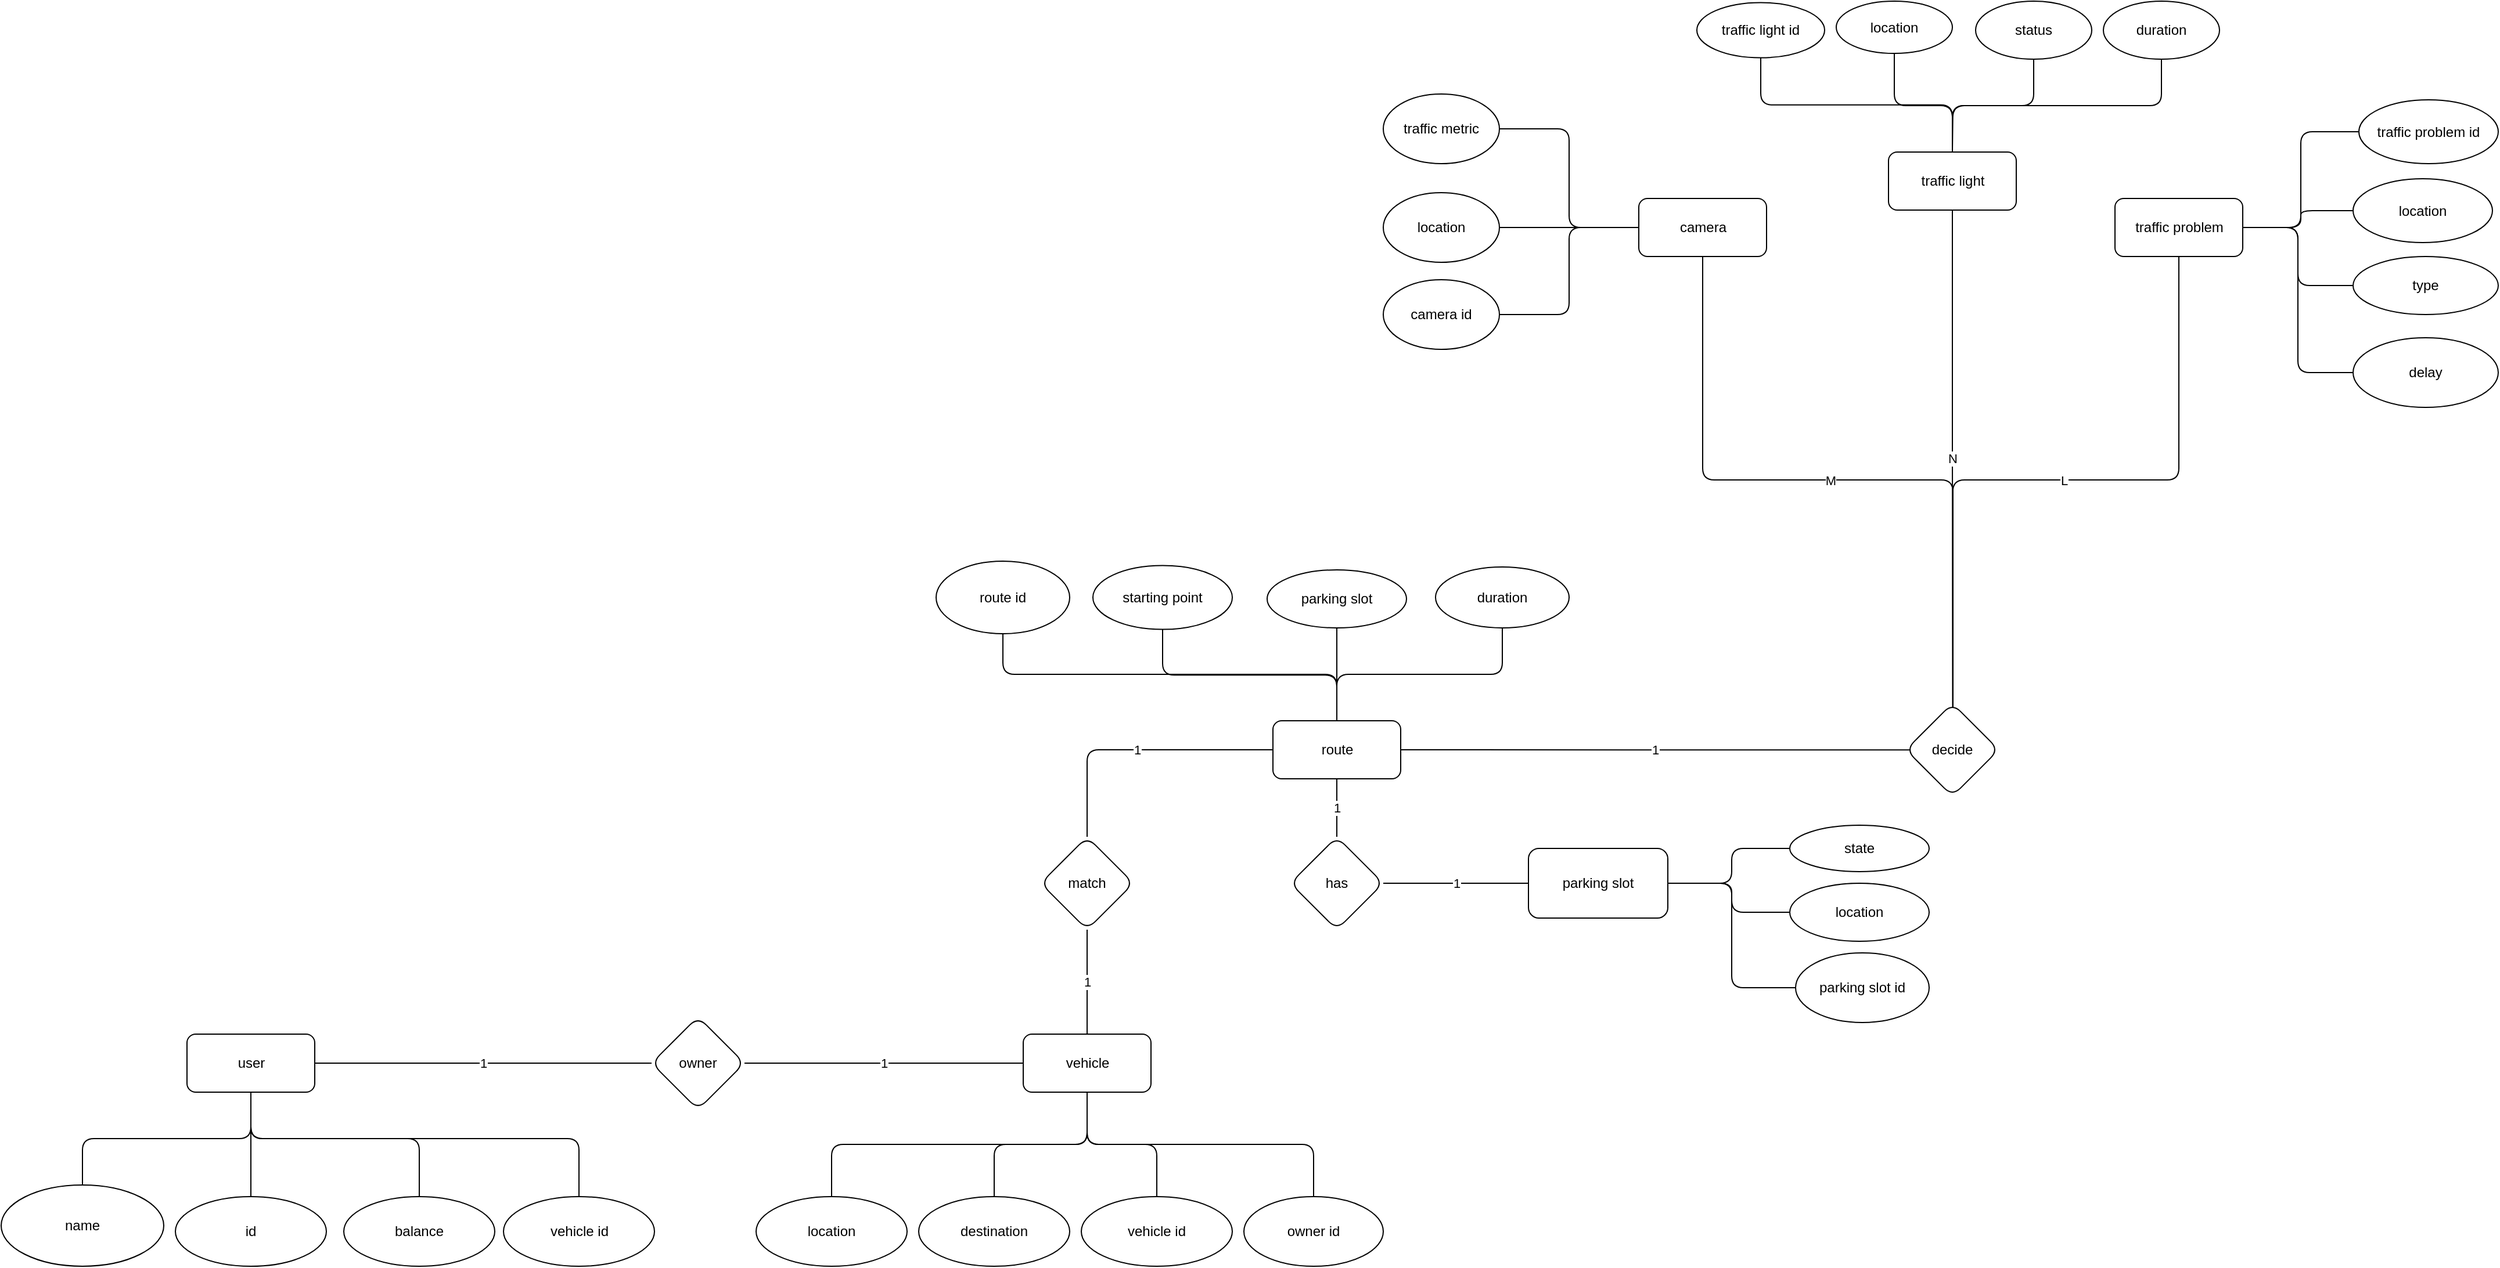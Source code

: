 <mxfile version="15.7.0" type="device"><diagram id="EgIdjy2ogUAofcRBqoy_" name="Page-1"><mxGraphModel dx="782" dy="1575" grid="1" gridSize="10" guides="1" tooltips="1" connect="1" arrows="1" fold="1" page="1" pageScale="1" pageWidth="850" pageHeight="1100" math="0" shadow="0"><root><mxCell id="0"/><mxCell id="1" parent="0"/><mxCell id="o5FpQ8OpNTjoh3kNgEdZ-111" value="N" style="edgeStyle=orthogonalEdgeStyle;orthogonalLoop=1;jettySize=auto;html=1;exitX=0.5;exitY=1;exitDx=0;exitDy=0;endArrow=none;endFill=0;sketch=0;entryX=0.505;entryY=0.051;entryDx=0;entryDy=0;entryPerimeter=0;" parent="1" source="o5FpQ8OpNTjoh3kNgEdZ-60" target="o5FpQ8OpNTjoh3kNgEdZ-105" edge="1"><mxGeometry relative="1" as="geometry"><mxPoint x="1680" y="-255" as="targetPoint"/></mxGeometry></mxCell><mxCell id="o5FpQ8OpNTjoh3kNgEdZ-182" style="edgeStyle=orthogonalEdgeStyle;curved=0;rounded=1;sketch=0;orthogonalLoop=1;jettySize=auto;html=1;exitX=0.5;exitY=0;exitDx=0;exitDy=0;entryX=0.5;entryY=1;entryDx=0;entryDy=0;endArrow=none;endFill=0;" parent="1" source="o5FpQ8OpNTjoh3kNgEdZ-60" target="o5FpQ8OpNTjoh3kNgEdZ-172" edge="1"><mxGeometry relative="1" as="geometry"><Array as="points"><mxPoint x="1680" y="-640"/><mxPoint x="1630" y="-640"/></Array></mxGeometry></mxCell><mxCell id="o5FpQ8OpNTjoh3kNgEdZ-60" value="traffic light" style="html=1;sketch=0;rounded=1;" parent="1" vertex="1"><mxGeometry x="1625" y="-600" width="110" height="50" as="geometry"/></mxCell><mxCell id="o5FpQ8OpNTjoh3kNgEdZ-135" value="1" style="edgeStyle=orthogonalEdgeStyle;orthogonalLoop=1;jettySize=auto;html=1;exitX=0;exitY=0.5;exitDx=0;exitDy=0;entryX=0.5;entryY=0;entryDx=0;entryDy=0;endArrow=none;endFill=0;sketch=0;" parent="1" source="o5FpQ8OpNTjoh3kNgEdZ-61" target="o5FpQ8OpNTjoh3kNgEdZ-134" edge="1"><mxGeometry relative="1" as="geometry"/></mxCell><mxCell id="o5FpQ8OpNTjoh3kNgEdZ-147" value="1" style="edgeStyle=orthogonalEdgeStyle;orthogonalLoop=1;jettySize=auto;html=1;exitX=0.5;exitY=1;exitDx=0;exitDy=0;entryX=0.5;entryY=0;entryDx=0;entryDy=0;endArrow=none;endFill=0;sketch=0;" parent="1" source="o5FpQ8OpNTjoh3kNgEdZ-61" target="o5FpQ8OpNTjoh3kNgEdZ-146" edge="1"><mxGeometry relative="1" as="geometry"/></mxCell><mxCell id="o5FpQ8OpNTjoh3kNgEdZ-61" value="route" style="html=1;sketch=0;rounded=1;" parent="1" vertex="1"><mxGeometry x="1095" y="-110" width="110" height="50" as="geometry"/></mxCell><mxCell id="o5FpQ8OpNTjoh3kNgEdZ-62" value="vehicle" style="html=1;sketch=0;rounded=1;" parent="1" vertex="1"><mxGeometry x="880" y="160" width="110" height="50" as="geometry"/></mxCell><mxCell id="o5FpQ8OpNTjoh3kNgEdZ-63" value="user" style="html=1;sketch=0;rounded=1;" parent="1" vertex="1"><mxGeometry x="160" y="160" width="110" height="50" as="geometry"/></mxCell><mxCell id="o5FpQ8OpNTjoh3kNgEdZ-110" value="M" style="edgeStyle=orthogonalEdgeStyle;orthogonalLoop=1;jettySize=auto;html=1;exitX=0.5;exitY=1;exitDx=0;exitDy=0;entryX=0.505;entryY=0.045;entryDx=0;entryDy=0;endArrow=none;endFill=0;sketch=0;entryPerimeter=0;" parent="1" source="o5FpQ8OpNTjoh3kNgEdZ-65" target="o5FpQ8OpNTjoh3kNgEdZ-105" edge="1"><mxGeometry relative="1" as="geometry"/></mxCell><mxCell id="o5FpQ8OpNTjoh3kNgEdZ-65" value="camera" style="html=1;sketch=0;rounded=1;" parent="1" vertex="1"><mxGeometry x="1410" y="-560" width="110" height="50" as="geometry"/></mxCell><mxCell id="o5FpQ8OpNTjoh3kNgEdZ-112" value="L" style="edgeStyle=orthogonalEdgeStyle;orthogonalLoop=1;jettySize=auto;html=1;exitX=0.5;exitY=1;exitDx=0;exitDy=0;entryX=0.505;entryY=0.057;entryDx=0;entryDy=0;endArrow=none;endFill=0;sketch=0;entryPerimeter=0;" parent="1" source="o5FpQ8OpNTjoh3kNgEdZ-66" target="o5FpQ8OpNTjoh3kNgEdZ-105" edge="1"><mxGeometry relative="1" as="geometry"/></mxCell><mxCell id="o5FpQ8OpNTjoh3kNgEdZ-188" style="edgeStyle=orthogonalEdgeStyle;curved=0;rounded=1;sketch=0;orthogonalLoop=1;jettySize=auto;html=1;exitX=1;exitY=0.5;exitDx=0;exitDy=0;entryX=0;entryY=0.5;entryDx=0;entryDy=0;endArrow=none;endFill=0;" parent="1" source="o5FpQ8OpNTjoh3kNgEdZ-66" target="o5FpQ8OpNTjoh3kNgEdZ-184" edge="1"><mxGeometry relative="1" as="geometry"/></mxCell><mxCell id="o5FpQ8OpNTjoh3kNgEdZ-189" style="edgeStyle=orthogonalEdgeStyle;curved=0;rounded=1;sketch=0;orthogonalLoop=1;jettySize=auto;html=1;exitX=1;exitY=0.5;exitDx=0;exitDy=0;entryX=0;entryY=0.5;entryDx=0;entryDy=0;endArrow=none;endFill=0;" parent="1" source="o5FpQ8OpNTjoh3kNgEdZ-66" target="o5FpQ8OpNTjoh3kNgEdZ-185" edge="1"><mxGeometry relative="1" as="geometry"><Array as="points"><mxPoint x="1980" y="-535"/><mxPoint x="1980" y="-549"/></Array></mxGeometry></mxCell><mxCell id="o5FpQ8OpNTjoh3kNgEdZ-190" style="edgeStyle=orthogonalEdgeStyle;curved=0;rounded=1;sketch=0;orthogonalLoop=1;jettySize=auto;html=1;exitX=1;exitY=0.5;exitDx=0;exitDy=0;entryX=0;entryY=0.5;entryDx=0;entryDy=0;endArrow=none;endFill=0;" parent="1" source="o5FpQ8OpNTjoh3kNgEdZ-66" target="o5FpQ8OpNTjoh3kNgEdZ-187" edge="1"><mxGeometry relative="1" as="geometry"/></mxCell><mxCell id="o5FpQ8OpNTjoh3kNgEdZ-191" style="edgeStyle=orthogonalEdgeStyle;curved=0;rounded=1;sketch=0;orthogonalLoop=1;jettySize=auto;html=1;exitX=1;exitY=0.5;exitDx=0;exitDy=0;entryX=0;entryY=0.5;entryDx=0;entryDy=0;endArrow=none;endFill=0;" parent="1" source="o5FpQ8OpNTjoh3kNgEdZ-66" target="o5FpQ8OpNTjoh3kNgEdZ-186" edge="1"><mxGeometry relative="1" as="geometry"/></mxCell><mxCell id="o5FpQ8OpNTjoh3kNgEdZ-66" value="traffic problem" style="html=1;sketch=0;rounded=1;" parent="1" vertex="1"><mxGeometry x="1820" y="-560" width="110" height="50" as="geometry"/></mxCell><mxCell id="o5FpQ8OpNTjoh3kNgEdZ-125" style="edgeStyle=orthogonalEdgeStyle;orthogonalLoop=1;jettySize=auto;html=1;exitX=0.5;exitY=0;exitDx=0;exitDy=0;entryX=0.5;entryY=1;entryDx=0;entryDy=0;endArrow=none;endFill=0;sketch=0;" parent="1" source="o5FpQ8OpNTjoh3kNgEdZ-67" target="o5FpQ8OpNTjoh3kNgEdZ-63" edge="1"><mxGeometry relative="1" as="geometry"/></mxCell><mxCell id="o5FpQ8OpNTjoh3kNgEdZ-67" value="id" style="ellipse;whiteSpace=wrap;html=1;sketch=0;rounded=1;" parent="1" vertex="1"><mxGeometry x="150" y="300" width="130" height="60" as="geometry"/></mxCell><mxCell id="o5FpQ8OpNTjoh3kNgEdZ-122" style="edgeStyle=orthogonalEdgeStyle;orthogonalLoop=1;jettySize=auto;html=1;exitX=0.5;exitY=0;exitDx=0;exitDy=0;entryX=0.5;entryY=1;entryDx=0;entryDy=0;endArrow=none;endFill=0;sketch=0;" parent="1" source="o5FpQ8OpNTjoh3kNgEdZ-69" target="o5FpQ8OpNTjoh3kNgEdZ-63" edge="1"><mxGeometry relative="1" as="geometry"/></mxCell><mxCell id="o5FpQ8OpNTjoh3kNgEdZ-69" value="name" style="ellipse;whiteSpace=wrap;html=1;sketch=0;rounded=1;" parent="1" vertex="1"><mxGeometry y="290" width="140" height="70" as="geometry"/></mxCell><mxCell id="o5FpQ8OpNTjoh3kNgEdZ-126" style="edgeStyle=orthogonalEdgeStyle;orthogonalLoop=1;jettySize=auto;html=1;exitX=0.5;exitY=0;exitDx=0;exitDy=0;endArrow=none;endFill=0;sketch=0;" parent="1" source="o5FpQ8OpNTjoh3kNgEdZ-85" target="o5FpQ8OpNTjoh3kNgEdZ-63" edge="1"><mxGeometry relative="1" as="geometry"><Array as="points"><mxPoint x="360" y="250"/><mxPoint x="215" y="250"/></Array></mxGeometry></mxCell><mxCell id="o5FpQ8OpNTjoh3kNgEdZ-85" value="balance" style="ellipse;whiteSpace=wrap;html=1;sketch=0;rounded=1;" parent="1" vertex="1"><mxGeometry x="295" y="300" width="130" height="60" as="geometry"/></mxCell><mxCell id="o5FpQ8OpNTjoh3kNgEdZ-127" style="edgeStyle=orthogonalEdgeStyle;orthogonalLoop=1;jettySize=auto;html=1;exitX=0.5;exitY=0;exitDx=0;exitDy=0;entryX=0.5;entryY=1;entryDx=0;entryDy=0;endArrow=none;endFill=0;sketch=0;" parent="1" source="o5FpQ8OpNTjoh3kNgEdZ-88" target="o5FpQ8OpNTjoh3kNgEdZ-63" edge="1"><mxGeometry relative="1" as="geometry"><Array as="points"><mxPoint x="498" y="250"/><mxPoint x="215" y="250"/></Array></mxGeometry></mxCell><mxCell id="o5FpQ8OpNTjoh3kNgEdZ-88" value="vehicle id" style="ellipse;whiteSpace=wrap;html=1;sketch=0;rounded=1;" parent="1" vertex="1"><mxGeometry x="432.5" y="300" width="130" height="60" as="geometry"/></mxCell><mxCell id="o5FpQ8OpNTjoh3kNgEdZ-132" style="edgeStyle=orthogonalEdgeStyle;orthogonalLoop=1;jettySize=auto;html=1;exitX=0.5;exitY=0;exitDx=0;exitDy=0;entryX=0.5;entryY=1;entryDx=0;entryDy=0;endArrow=none;endFill=0;sketch=0;" parent="1" source="o5FpQ8OpNTjoh3kNgEdZ-90" target="o5FpQ8OpNTjoh3kNgEdZ-62" edge="1"><mxGeometry relative="1" as="geometry"/></mxCell><mxCell id="o5FpQ8OpNTjoh3kNgEdZ-90" value="location" style="ellipse;whiteSpace=wrap;html=1;sketch=0;rounded=1;" parent="1" vertex="1"><mxGeometry x="650" y="300" width="130" height="60" as="geometry"/></mxCell><mxCell id="o5FpQ8OpNTjoh3kNgEdZ-133" style="edgeStyle=orthogonalEdgeStyle;orthogonalLoop=1;jettySize=auto;html=1;exitX=0.5;exitY=0;exitDx=0;exitDy=0;entryX=0.5;entryY=1;entryDx=0;entryDy=0;endArrow=none;endFill=0;sketch=0;" parent="1" source="o5FpQ8OpNTjoh3kNgEdZ-93" target="o5FpQ8OpNTjoh3kNgEdZ-62" edge="1"><mxGeometry relative="1" as="geometry"/></mxCell><mxCell id="o5FpQ8OpNTjoh3kNgEdZ-93" value="destination" style="ellipse;whiteSpace=wrap;html=1;sketch=0;rounded=1;" parent="1" vertex="1"><mxGeometry x="790" y="300" width="130" height="60" as="geometry"/></mxCell><mxCell id="o5FpQ8OpNTjoh3kNgEdZ-102" value="1" style="edgeStyle=orthogonalEdgeStyle;orthogonalLoop=1;jettySize=auto;html=1;exitX=1;exitY=0.5;exitDx=0;exitDy=0;entryX=0;entryY=0.5;entryDx=0;entryDy=0;endArrow=none;endFill=0;sketch=0;" parent="1" source="o5FpQ8OpNTjoh3kNgEdZ-99" target="o5FpQ8OpNTjoh3kNgEdZ-62" edge="1"><mxGeometry relative="1" as="geometry"/></mxCell><mxCell id="o5FpQ8OpNTjoh3kNgEdZ-103" value="1" style="edgeStyle=orthogonalEdgeStyle;orthogonalLoop=1;jettySize=auto;html=1;exitX=0;exitY=0.5;exitDx=0;exitDy=0;entryX=1;entryY=0.5;entryDx=0;entryDy=0;endArrow=none;endFill=0;sketch=0;" parent="1" source="o5FpQ8OpNTjoh3kNgEdZ-99" target="o5FpQ8OpNTjoh3kNgEdZ-63" edge="1"><mxGeometry relative="1" as="geometry"/></mxCell><mxCell id="o5FpQ8OpNTjoh3kNgEdZ-99" value="owner" style="rhombus;whiteSpace=wrap;html=1;sketch=0;rounded=1;" parent="1" vertex="1"><mxGeometry x="560" y="145" width="80" height="80" as="geometry"/></mxCell><mxCell id="o5FpQ8OpNTjoh3kNgEdZ-160" value="1" style="edgeStyle=orthogonalEdgeStyle;curved=0;rounded=1;sketch=0;orthogonalLoop=1;jettySize=auto;html=1;exitX=0.045;exitY=0.502;exitDx=0;exitDy=0;entryX=1;entryY=0.5;entryDx=0;entryDy=0;endArrow=none;endFill=0;exitPerimeter=0;" parent="1" source="o5FpQ8OpNTjoh3kNgEdZ-105" target="o5FpQ8OpNTjoh3kNgEdZ-61" edge="1"><mxGeometry relative="1" as="geometry"><Array as="points"><mxPoint x="1644" y="-85"/></Array></mxGeometry></mxCell><mxCell id="o5FpQ8OpNTjoh3kNgEdZ-105" value="decide" style="rhombus;whiteSpace=wrap;html=1;sketch=0;rounded=1;" parent="1" vertex="1"><mxGeometry x="1640" y="-125" width="80" height="80" as="geometry"/></mxCell><mxCell id="o5FpQ8OpNTjoh3kNgEdZ-130" style="edgeStyle=orthogonalEdgeStyle;orthogonalLoop=1;jettySize=auto;html=1;exitX=0.5;exitY=0;exitDx=0;exitDy=0;endArrow=none;endFill=0;sketch=0;" parent="1" source="o5FpQ8OpNTjoh3kNgEdZ-118" target="o5FpQ8OpNTjoh3kNgEdZ-62" edge="1"><mxGeometry relative="1" as="geometry"/></mxCell><mxCell id="o5FpQ8OpNTjoh3kNgEdZ-118" value="vehicle id" style="ellipse;whiteSpace=wrap;html=1;sketch=0;rounded=1;" parent="1" vertex="1"><mxGeometry x="930" y="300" width="130" height="60" as="geometry"/></mxCell><mxCell id="o5FpQ8OpNTjoh3kNgEdZ-131" style="edgeStyle=orthogonalEdgeStyle;orthogonalLoop=1;jettySize=auto;html=1;exitX=0.5;exitY=0;exitDx=0;exitDy=0;entryX=0.5;entryY=1;entryDx=0;entryDy=0;endArrow=none;endFill=0;sketch=0;" parent="1" source="o5FpQ8OpNTjoh3kNgEdZ-119" target="o5FpQ8OpNTjoh3kNgEdZ-62" edge="1"><mxGeometry relative="1" as="geometry"/></mxCell><mxCell id="o5FpQ8OpNTjoh3kNgEdZ-119" value="owner id" style="ellipse;whiteSpace=wrap;html=1;sketch=0;rounded=1;" parent="1" vertex="1"><mxGeometry x="1070" y="300" width="120" height="60" as="geometry"/></mxCell><mxCell id="o5FpQ8OpNTjoh3kNgEdZ-137" value="1" style="edgeStyle=orthogonalEdgeStyle;orthogonalLoop=1;jettySize=auto;html=1;exitX=0.5;exitY=1;exitDx=0;exitDy=0;entryX=0.5;entryY=0;entryDx=0;entryDy=0;endArrow=none;endFill=0;sketch=0;" parent="1" source="o5FpQ8OpNTjoh3kNgEdZ-134" target="o5FpQ8OpNTjoh3kNgEdZ-62" edge="1"><mxGeometry relative="1" as="geometry"/></mxCell><mxCell id="o5FpQ8OpNTjoh3kNgEdZ-134" value="match" style="rhombus;whiteSpace=wrap;html=1;sketch=0;rounded=1;" parent="1" vertex="1"><mxGeometry x="895" y="-10" width="80" height="80" as="geometry"/></mxCell><mxCell id="o5FpQ8OpNTjoh3kNgEdZ-139" style="edgeStyle=orthogonalEdgeStyle;orthogonalLoop=1;jettySize=auto;html=1;exitX=0.5;exitY=1;exitDx=0;exitDy=0;entryX=0.5;entryY=0;entryDx=0;entryDy=0;endArrow=none;endFill=0;sketch=0;" parent="1" source="o5FpQ8OpNTjoh3kNgEdZ-138" target="o5FpQ8OpNTjoh3kNgEdZ-61" edge="1"><mxGeometry relative="1" as="geometry"/></mxCell><mxCell id="o5FpQ8OpNTjoh3kNgEdZ-138" value="parking slot" style="ellipse;whiteSpace=wrap;html=1;sketch=0;rounded=1;" parent="1" vertex="1"><mxGeometry x="1090" y="-240" width="120" height="50" as="geometry"/></mxCell><mxCell id="o5FpQ8OpNTjoh3kNgEdZ-143" style="edgeStyle=orthogonalEdgeStyle;orthogonalLoop=1;jettySize=auto;html=1;exitX=0.5;exitY=1;exitDx=0;exitDy=0;entryX=0.5;entryY=0;entryDx=0;entryDy=0;endArrow=none;endFill=0;sketch=0;" parent="1" source="o5FpQ8OpNTjoh3kNgEdZ-140" target="o5FpQ8OpNTjoh3kNgEdZ-61" edge="1"><mxGeometry relative="1" as="geometry"/></mxCell><mxCell id="o5FpQ8OpNTjoh3kNgEdZ-140" value="duration" style="ellipse;whiteSpace=wrap;html=1;sketch=0;rounded=1;" parent="1" vertex="1"><mxGeometry x="1235" y="-242.5" width="115" height="52.5" as="geometry"/></mxCell><mxCell id="o5FpQ8OpNTjoh3kNgEdZ-142" style="edgeStyle=orthogonalEdgeStyle;orthogonalLoop=1;jettySize=auto;html=1;exitX=0.5;exitY=1;exitDx=0;exitDy=0;entryX=0.5;entryY=0;entryDx=0;entryDy=0;endArrow=none;endFill=0;sketch=0;" parent="1" source="o5FpQ8OpNTjoh3kNgEdZ-141" target="o5FpQ8OpNTjoh3kNgEdZ-61" edge="1"><mxGeometry relative="1" as="geometry"/></mxCell><mxCell id="o5FpQ8OpNTjoh3kNgEdZ-141" value="starting point" style="ellipse;whiteSpace=wrap;html=1;sketch=0;rounded=1;" parent="1" vertex="1"><mxGeometry x="940" y="-243.75" width="120" height="55" as="geometry"/></mxCell><mxCell id="o5FpQ8OpNTjoh3kNgEdZ-154" style="edgeStyle=orthogonalEdgeStyle;orthogonalLoop=1;jettySize=auto;html=1;exitX=1;exitY=0.5;exitDx=0;exitDy=0;entryX=0;entryY=0.5;entryDx=0;entryDy=0;endArrow=none;endFill=0;sketch=0;" parent="1" source="o5FpQ8OpNTjoh3kNgEdZ-144" target="o5FpQ8OpNTjoh3kNgEdZ-152" edge="1"><mxGeometry relative="1" as="geometry"><Array as="points"><mxPoint x="1490" y="30"/><mxPoint x="1490" y="120"/></Array></mxGeometry></mxCell><mxCell id="o5FpQ8OpNTjoh3kNgEdZ-144" value="parking slot" style="whiteSpace=wrap;html=1;sketch=0;rounded=1;" parent="1" vertex="1"><mxGeometry x="1315" width="120" height="60" as="geometry"/></mxCell><mxCell id="o5FpQ8OpNTjoh3kNgEdZ-148" value="1" style="edgeStyle=orthogonalEdgeStyle;orthogonalLoop=1;jettySize=auto;html=1;exitX=1;exitY=0.5;exitDx=0;exitDy=0;entryX=0;entryY=0.5;entryDx=0;entryDy=0;endArrow=none;endFill=0;sketch=0;" parent="1" source="o5FpQ8OpNTjoh3kNgEdZ-146" target="o5FpQ8OpNTjoh3kNgEdZ-144" edge="1"><mxGeometry relative="1" as="geometry"/></mxCell><mxCell id="o5FpQ8OpNTjoh3kNgEdZ-146" value="has" style="rhombus;whiteSpace=wrap;html=1;sketch=0;rounded=1;" parent="1" vertex="1"><mxGeometry x="1110" y="-10" width="80" height="80" as="geometry"/></mxCell><mxCell id="o5FpQ8OpNTjoh3kNgEdZ-150" style="edgeStyle=orthogonalEdgeStyle;orthogonalLoop=1;jettySize=auto;html=1;exitX=0;exitY=0.5;exitDx=0;exitDy=0;entryX=1;entryY=0.5;entryDx=0;entryDy=0;endArrow=none;endFill=0;sketch=0;" parent="1" source="o5FpQ8OpNTjoh3kNgEdZ-149" target="o5FpQ8OpNTjoh3kNgEdZ-144" edge="1"><mxGeometry relative="1" as="geometry"><Array as="points"><mxPoint x="1490"/><mxPoint x="1490" y="30"/></Array></mxGeometry></mxCell><mxCell id="o5FpQ8OpNTjoh3kNgEdZ-149" value="state" style="ellipse;whiteSpace=wrap;html=1;sketch=0;rounded=1;" parent="1" vertex="1"><mxGeometry x="1540" y="-20" width="120" height="40" as="geometry"/></mxCell><mxCell id="o5FpQ8OpNTjoh3kNgEdZ-155" style="edgeStyle=orthogonalEdgeStyle;orthogonalLoop=1;jettySize=auto;html=1;exitX=0;exitY=0.5;exitDx=0;exitDy=0;entryX=1;entryY=0.5;entryDx=0;entryDy=0;endArrow=none;endFill=0;sketch=0;" parent="1" source="o5FpQ8OpNTjoh3kNgEdZ-151" target="o5FpQ8OpNTjoh3kNgEdZ-144" edge="1"><mxGeometry relative="1" as="geometry"><Array as="points"><mxPoint x="1490" y="55"/><mxPoint x="1490" y="30"/></Array></mxGeometry></mxCell><mxCell id="o5FpQ8OpNTjoh3kNgEdZ-151" value="location" style="ellipse;whiteSpace=wrap;html=1;sketch=0;rounded=1;" parent="1" vertex="1"><mxGeometry x="1540" y="30" width="120" height="50" as="geometry"/></mxCell><mxCell id="o5FpQ8OpNTjoh3kNgEdZ-152" value="parking slot id" style="ellipse;whiteSpace=wrap;html=1;sketch=0;rounded=1;" parent="1" vertex="1"><mxGeometry x="1545" y="90" width="115" height="60" as="geometry"/></mxCell><mxCell id="o5FpQ8OpNTjoh3kNgEdZ-157" style="edgeStyle=orthogonalEdgeStyle;orthogonalLoop=1;jettySize=auto;html=1;exitX=0.5;exitY=1;exitDx=0;exitDy=0;entryX=0.5;entryY=0;entryDx=0;entryDy=0;endArrow=none;endFill=0;sketch=0;" parent="1" source="o5FpQ8OpNTjoh3kNgEdZ-156" target="o5FpQ8OpNTjoh3kNgEdZ-61" edge="1"><mxGeometry relative="1" as="geometry"><Array as="points"><mxPoint x="862" y="-150"/><mxPoint x="1150" y="-150"/></Array></mxGeometry></mxCell><mxCell id="o5FpQ8OpNTjoh3kNgEdZ-156" value="route id" style="ellipse;whiteSpace=wrap;html=1;sketch=0;rounded=1;" parent="1" vertex="1"><mxGeometry x="805" y="-247.5" width="115" height="62.5" as="geometry"/></mxCell><mxCell id="o5FpQ8OpNTjoh3kNgEdZ-170" style="edgeStyle=orthogonalEdgeStyle;curved=0;rounded=1;sketch=0;orthogonalLoop=1;jettySize=auto;html=1;exitX=1;exitY=0.5;exitDx=0;exitDy=0;entryX=0;entryY=0.5;entryDx=0;entryDy=0;endArrow=none;endFill=0;" parent="1" source="o5FpQ8OpNTjoh3kNgEdZ-164" target="o5FpQ8OpNTjoh3kNgEdZ-65" edge="1"><mxGeometry relative="1" as="geometry"/></mxCell><mxCell id="o5FpQ8OpNTjoh3kNgEdZ-164" value="camera id" style="ellipse;whiteSpace=wrap;html=1;rounded=0;sketch=0;" parent="1" vertex="1"><mxGeometry x="1190" y="-490" width="100" height="60" as="geometry"/></mxCell><mxCell id="o5FpQ8OpNTjoh3kNgEdZ-169" style="edgeStyle=orthogonalEdgeStyle;curved=0;rounded=1;sketch=0;orthogonalLoop=1;jettySize=auto;html=1;exitX=1;exitY=0.5;exitDx=0;exitDy=0;endArrow=none;endFill=0;" parent="1" source="o5FpQ8OpNTjoh3kNgEdZ-165" target="o5FpQ8OpNTjoh3kNgEdZ-65" edge="1"><mxGeometry relative="1" as="geometry"/></mxCell><mxCell id="o5FpQ8OpNTjoh3kNgEdZ-165" value="location" style="ellipse;whiteSpace=wrap;html=1;rounded=0;sketch=0;" parent="1" vertex="1"><mxGeometry x="1190" y="-565" width="100" height="60" as="geometry"/></mxCell><mxCell id="o5FpQ8OpNTjoh3kNgEdZ-168" style="edgeStyle=orthogonalEdgeStyle;curved=0;rounded=1;sketch=0;orthogonalLoop=1;jettySize=auto;html=1;exitX=1;exitY=0.5;exitDx=0;exitDy=0;entryX=0;entryY=0.5;entryDx=0;entryDy=0;endArrow=none;endFill=0;" parent="1" source="o5FpQ8OpNTjoh3kNgEdZ-166" target="o5FpQ8OpNTjoh3kNgEdZ-65" edge="1"><mxGeometry relative="1" as="geometry"/></mxCell><mxCell id="o5FpQ8OpNTjoh3kNgEdZ-166" value="traffic metric" style="ellipse;whiteSpace=wrap;html=1;rounded=0;sketch=0;" parent="1" vertex="1"><mxGeometry x="1190" y="-650" width="100" height="60" as="geometry"/></mxCell><mxCell id="o5FpQ8OpNTjoh3kNgEdZ-179" style="edgeStyle=orthogonalEdgeStyle;curved=0;rounded=1;sketch=0;orthogonalLoop=1;jettySize=auto;html=1;exitX=0.5;exitY=1;exitDx=0;exitDy=0;entryX=0.5;entryY=0;entryDx=0;entryDy=0;endArrow=none;endFill=0;" parent="1" source="o5FpQ8OpNTjoh3kNgEdZ-171" target="o5FpQ8OpNTjoh3kNgEdZ-60" edge="1"><mxGeometry relative="1" as="geometry"/></mxCell><mxCell id="o5FpQ8OpNTjoh3kNgEdZ-171" value="traffic light id" style="ellipse;whiteSpace=wrap;html=1;rounded=0;sketch=0;" parent="1" vertex="1"><mxGeometry x="1460" y="-728.75" width="110" height="47.5" as="geometry"/></mxCell><mxCell id="o5FpQ8OpNTjoh3kNgEdZ-172" value="location" style="ellipse;whiteSpace=wrap;html=1;rounded=0;sketch=0;" parent="1" vertex="1"><mxGeometry x="1580" y="-730" width="100" height="45" as="geometry"/></mxCell><mxCell id="o5FpQ8OpNTjoh3kNgEdZ-177" style="edgeStyle=orthogonalEdgeStyle;curved=0;rounded=1;sketch=0;orthogonalLoop=1;jettySize=auto;html=1;exitX=0.5;exitY=1;exitDx=0;exitDy=0;entryX=0.5;entryY=0;entryDx=0;entryDy=0;endArrow=none;endFill=0;" parent="1" source="o5FpQ8OpNTjoh3kNgEdZ-173" target="o5FpQ8OpNTjoh3kNgEdZ-60" edge="1"><mxGeometry relative="1" as="geometry"><Array as="points"><mxPoint x="1750" y="-640"/><mxPoint x="1680" y="-640"/></Array></mxGeometry></mxCell><mxCell id="o5FpQ8OpNTjoh3kNgEdZ-173" value="status" style="ellipse;whiteSpace=wrap;html=1;rounded=0;sketch=0;" parent="1" vertex="1"><mxGeometry x="1700" y="-730" width="100" height="50" as="geometry"/></mxCell><mxCell id="o5FpQ8OpNTjoh3kNgEdZ-180" style="edgeStyle=orthogonalEdgeStyle;curved=0;rounded=1;sketch=0;orthogonalLoop=1;jettySize=auto;html=1;exitX=0.5;exitY=1;exitDx=0;exitDy=0;endArrow=none;endFill=0;" parent="1" source="o5FpQ8OpNTjoh3kNgEdZ-174" edge="1"><mxGeometry relative="1" as="geometry"><mxPoint x="1680" y="-600" as="targetPoint"/></mxGeometry></mxCell><mxCell id="o5FpQ8OpNTjoh3kNgEdZ-174" value="duration" style="ellipse;whiteSpace=wrap;html=1;rounded=0;sketch=0;" parent="1" vertex="1"><mxGeometry x="1810" y="-730" width="100" height="50" as="geometry"/></mxCell><mxCell id="o5FpQ8OpNTjoh3kNgEdZ-184" value="traffic problem id" style="ellipse;whiteSpace=wrap;html=1;rounded=0;sketch=0;" parent="1" vertex="1"><mxGeometry x="2030" y="-645" width="120" height="55" as="geometry"/></mxCell><mxCell id="o5FpQ8OpNTjoh3kNgEdZ-185" value="location" style="ellipse;whiteSpace=wrap;html=1;rounded=0;sketch=0;" parent="1" vertex="1"><mxGeometry x="2025" y="-577" width="120" height="55" as="geometry"/></mxCell><mxCell id="o5FpQ8OpNTjoh3kNgEdZ-186" value="delay" style="ellipse;whiteSpace=wrap;html=1;rounded=0;sketch=0;" parent="1" vertex="1"><mxGeometry x="2025" y="-440" width="125" height="60" as="geometry"/></mxCell><mxCell id="o5FpQ8OpNTjoh3kNgEdZ-187" value="type" style="ellipse;whiteSpace=wrap;html=1;rounded=0;sketch=0;" parent="1" vertex="1"><mxGeometry x="2025" y="-510" width="125" height="50" as="geometry"/></mxCell></root></mxGraphModel></diagram></mxfile>